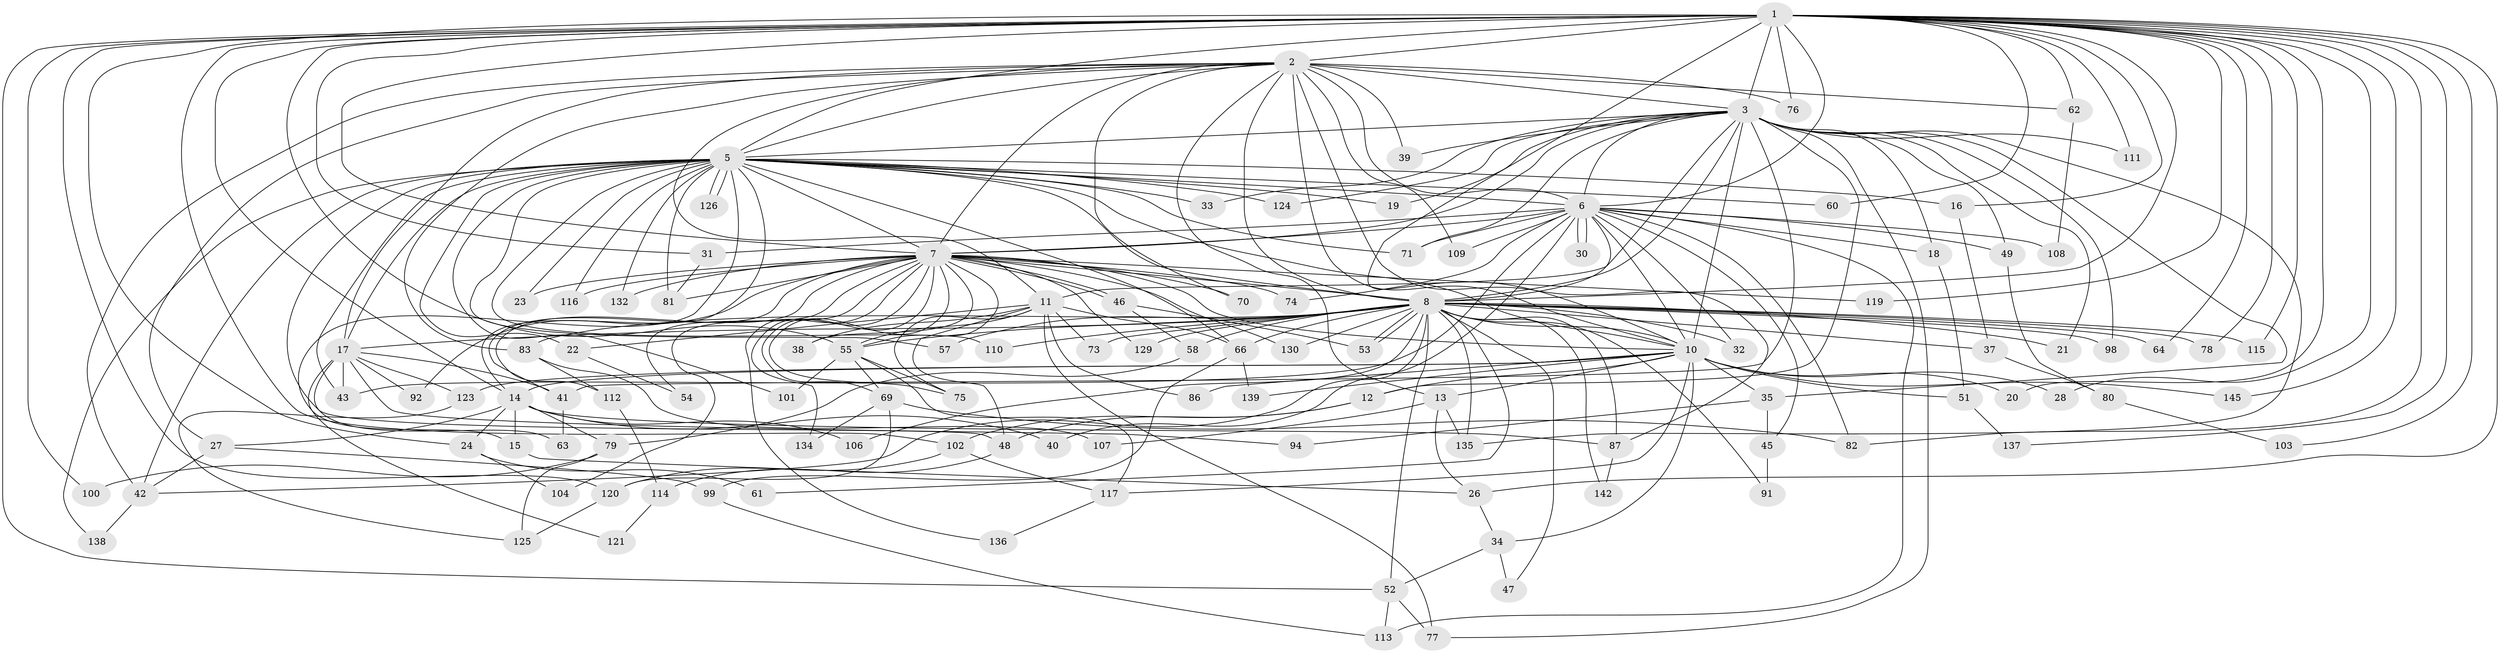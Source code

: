 // Generated by graph-tools (version 1.1) at 2025/51/02/27/25 19:51:42]
// undirected, 112 vertices, 260 edges
graph export_dot {
graph [start="1"]
  node [color=gray90,style=filled];
  1 [super="+4"];
  2 [super="+9"];
  3 [super="+36"];
  5 [super="+50"];
  6 [super="+118"];
  7 [super="+25"];
  8 [super="+143"];
  10 [super="+105"];
  11 [super="+122"];
  12 [super="+85"];
  13 [super="+65"];
  14 [super="+59"];
  15;
  16;
  17 [super="+29"];
  18 [super="+68"];
  19;
  20;
  21;
  22;
  23;
  24;
  26 [super="+44"];
  27 [super="+89"];
  28;
  30;
  31;
  32;
  33;
  34;
  35 [super="+93"];
  37;
  38;
  39;
  40;
  41 [super="+56"];
  42 [super="+88"];
  43 [super="+144"];
  45;
  46 [super="+72"];
  47;
  48;
  49;
  51;
  52 [super="+127"];
  53;
  54;
  55 [super="+97"];
  57;
  58;
  60;
  61;
  62;
  63;
  64;
  66 [super="+67"];
  69 [super="+133"];
  70;
  71 [super="+95"];
  73;
  74;
  75 [super="+140"];
  76;
  77;
  78;
  79;
  80;
  81 [super="+96"];
  82 [super="+84"];
  83;
  86;
  87 [super="+90"];
  91;
  92;
  94;
  98;
  99;
  100;
  101;
  102;
  103;
  104;
  106;
  107;
  108;
  109;
  110;
  111;
  112;
  113;
  114;
  115;
  116;
  117 [super="+128"];
  119;
  120;
  121;
  123;
  124;
  125 [super="+131"];
  126;
  129;
  130;
  132;
  134;
  135 [super="+141"];
  136;
  137;
  138;
  139;
  142;
  145;
  1 -- 2 [weight=4];
  1 -- 3 [weight=2];
  1 -- 5 [weight=2];
  1 -- 6 [weight=2];
  1 -- 7 [weight=2];
  1 -- 8 [weight=2];
  1 -- 10 [weight=2];
  1 -- 14;
  1 -- 28;
  1 -- 62;
  1 -- 102;
  1 -- 145;
  1 -- 64;
  1 -- 137;
  1 -- 76;
  1 -- 78;
  1 -- 16;
  1 -- 82;
  1 -- 20;
  1 -- 119;
  1 -- 24;
  1 -- 26;
  1 -- 31;
  1 -- 100;
  1 -- 103;
  1 -- 111;
  1 -- 115;
  1 -- 55;
  1 -- 120;
  1 -- 60;
  1 -- 52;
  2 -- 3 [weight=2];
  2 -- 5 [weight=2];
  2 -- 6 [weight=2];
  2 -- 7 [weight=2];
  2 -- 8 [weight=2];
  2 -- 10 [weight=2];
  2 -- 27;
  2 -- 39;
  2 -- 76;
  2 -- 83;
  2 -- 109;
  2 -- 70;
  2 -- 11;
  2 -- 42;
  2 -- 13;
  2 -- 17;
  2 -- 87;
  2 -- 62;
  3 -- 5 [weight=2];
  3 -- 6;
  3 -- 7;
  3 -- 8;
  3 -- 10;
  3 -- 11;
  3 -- 12;
  3 -- 18 [weight=2];
  3 -- 19;
  3 -- 21;
  3 -- 33;
  3 -- 35;
  3 -- 41;
  3 -- 49;
  3 -- 77;
  3 -- 98;
  3 -- 111;
  3 -- 124;
  3 -- 135;
  3 -- 39;
  3 -- 71;
  5 -- 6;
  5 -- 7;
  5 -- 8;
  5 -- 10;
  5 -- 14;
  5 -- 15;
  5 -- 16;
  5 -- 19;
  5 -- 22;
  5 -- 23;
  5 -- 33;
  5 -- 43;
  5 -- 48;
  5 -- 57;
  5 -- 60;
  5 -- 66;
  5 -- 71;
  5 -- 101;
  5 -- 110;
  5 -- 116;
  5 -- 124;
  5 -- 126;
  5 -- 126;
  5 -- 132;
  5 -- 138;
  5 -- 17;
  5 -- 81;
  5 -- 42;
  6 -- 7 [weight=2];
  6 -- 8;
  6 -- 10;
  6 -- 18;
  6 -- 30;
  6 -- 30;
  6 -- 31;
  6 -- 32;
  6 -- 40;
  6 -- 45;
  6 -- 49;
  6 -- 71;
  6 -- 74;
  6 -- 82;
  6 -- 108;
  6 -- 109;
  6 -- 113;
  6 -- 43;
  7 -- 8;
  7 -- 10;
  7 -- 23;
  7 -- 38;
  7 -- 46;
  7 -- 46;
  7 -- 54;
  7 -- 69;
  7 -- 70;
  7 -- 74;
  7 -- 92;
  7 -- 104;
  7 -- 116;
  7 -- 119;
  7 -- 129;
  7 -- 130;
  7 -- 132;
  7 -- 134;
  7 -- 136;
  7 -- 81;
  7 -- 112;
  7 -- 75;
  7 -- 41;
  7 -- 55;
  8 -- 10 [weight=2];
  8 -- 17;
  8 -- 21;
  8 -- 32;
  8 -- 37;
  8 -- 42;
  8 -- 47;
  8 -- 52;
  8 -- 53;
  8 -- 53;
  8 -- 57;
  8 -- 58;
  8 -- 61;
  8 -- 64;
  8 -- 66;
  8 -- 73;
  8 -- 78;
  8 -- 83;
  8 -- 91;
  8 -- 98;
  8 -- 106;
  8 -- 110;
  8 -- 115;
  8 -- 129;
  8 -- 130;
  8 -- 142;
  8 -- 55;
  8 -- 87;
  8 -- 135;
  10 -- 12;
  10 -- 13;
  10 -- 20;
  10 -- 28;
  10 -- 34;
  10 -- 35 [weight=2];
  10 -- 51;
  10 -- 86;
  10 -- 123;
  10 -- 139;
  10 -- 145;
  10 -- 14;
  10 -- 117;
  11 -- 22;
  11 -- 38;
  11 -- 48;
  11 -- 55;
  11 -- 73;
  11 -- 75;
  11 -- 86;
  11 -- 77;
  11 -- 66;
  12 -- 48;
  12 -- 102;
  13 -- 107;
  13 -- 26;
  13 -- 135;
  14 -- 15;
  14 -- 24;
  14 -- 27;
  14 -- 40;
  14 -- 79;
  14 -- 87;
  14 -- 106;
  15 -- 26;
  16 -- 37;
  17 -- 41;
  17 -- 43;
  17 -- 63;
  17 -- 121;
  17 -- 123;
  17 -- 92;
  17 -- 94;
  18 -- 51;
  22 -- 54;
  24 -- 61;
  24 -- 104;
  26 -- 34;
  27 -- 99;
  27 -- 42;
  31 -- 81;
  34 -- 47;
  34 -- 52;
  35 -- 45;
  35 -- 94;
  37 -- 80;
  41 -- 63;
  42 -- 138;
  45 -- 91;
  46 -- 58;
  46 -- 53;
  48 -- 114;
  49 -- 80;
  51 -- 137;
  52 -- 77;
  52 -- 113;
  55 -- 69;
  55 -- 75;
  55 -- 101;
  55 -- 117;
  58 -- 79;
  62 -- 108;
  66 -- 139;
  66 -- 99;
  69 -- 134;
  69 -- 120;
  69 -- 82;
  79 -- 100;
  79 -- 125;
  80 -- 103;
  83 -- 107;
  83 -- 112;
  87 -- 142;
  99 -- 113;
  102 -- 117;
  102 -- 120;
  112 -- 114;
  114 -- 121;
  117 -- 136;
  120 -- 125;
  123 -- 125;
}
